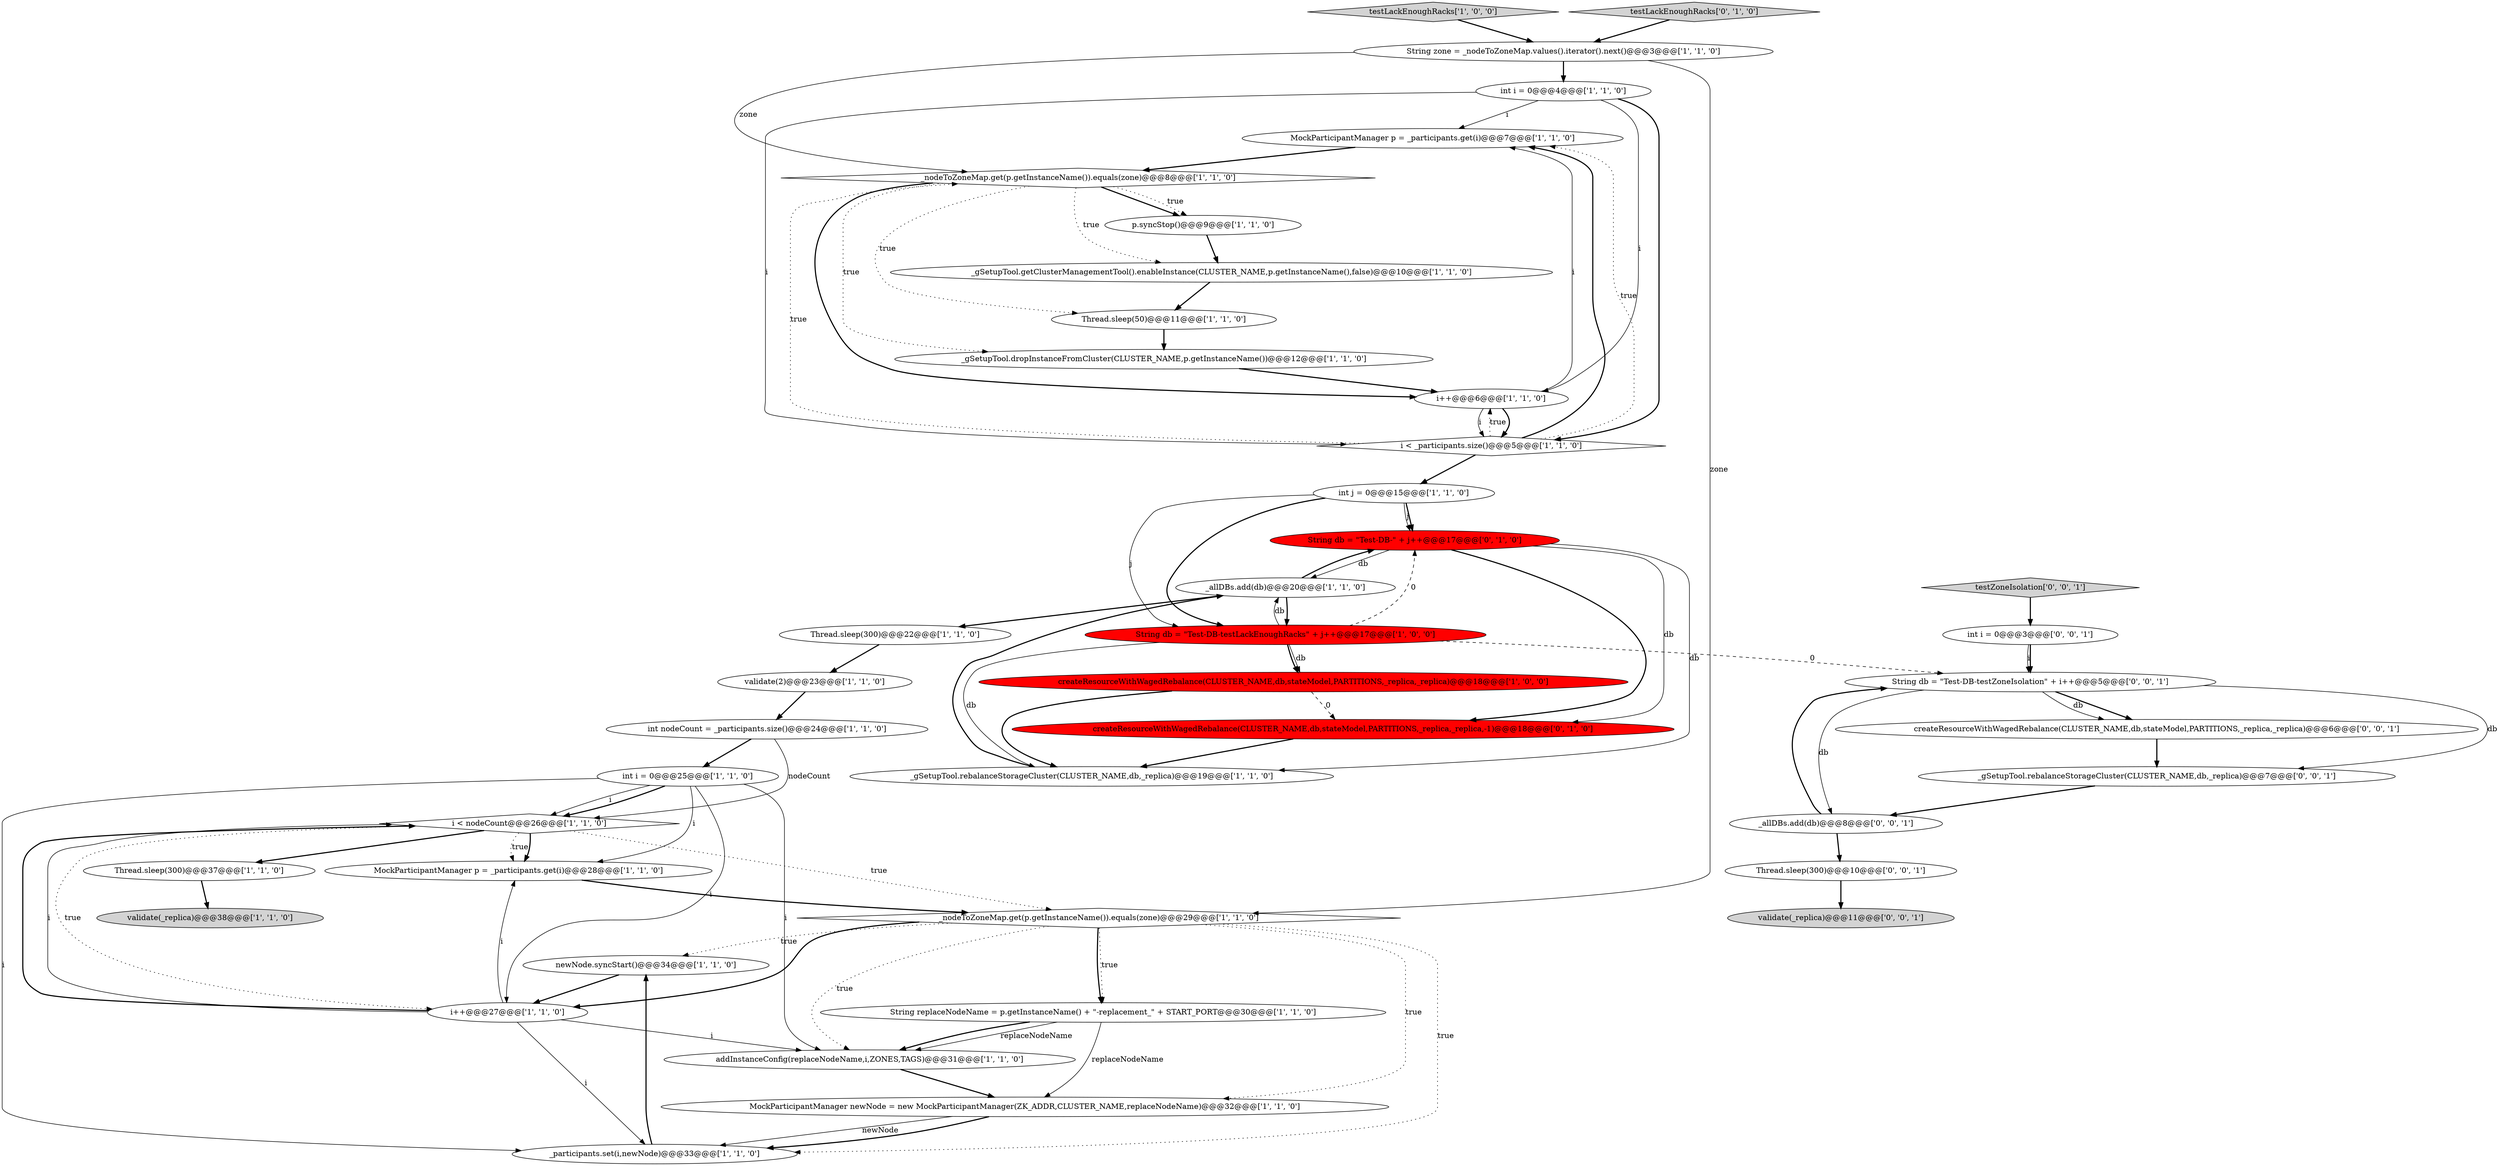 digraph {
30 [style = filled, label = "testLackEnoughRacks['1', '0', '0']", fillcolor = lightgray, shape = diamond image = "AAA0AAABBB1BBB"];
35 [style = filled, label = "createResourceWithWagedRebalance(CLUSTER_NAME,db,stateModel,PARTITIONS,_replica,_replica)@@@6@@@['0', '0', '1']", fillcolor = white, shape = ellipse image = "AAA0AAABBB3BBB"];
2 [style = filled, label = "newNode.syncStart()@@@34@@@['1', '1', '0']", fillcolor = white, shape = ellipse image = "AAA0AAABBB1BBB"];
37 [style = filled, label = "_gSetupTool.rebalanceStorageCluster(CLUSTER_NAME,db,_replica)@@@7@@@['0', '0', '1']", fillcolor = white, shape = ellipse image = "AAA0AAABBB3BBB"];
12 [style = filled, label = "int i = 0@@@4@@@['1', '1', '0']", fillcolor = white, shape = ellipse image = "AAA0AAABBB1BBB"];
39 [style = filled, label = "int i = 0@@@3@@@['0', '0', '1']", fillcolor = white, shape = ellipse image = "AAA0AAABBB3BBB"];
21 [style = filled, label = "_allDBs.add(db)@@@20@@@['1', '1', '0']", fillcolor = white, shape = ellipse image = "AAA0AAABBB1BBB"];
33 [style = filled, label = "String db = \"Test-DB-\" + j++@@@17@@@['0', '1', '0']", fillcolor = red, shape = ellipse image = "AAA1AAABBB2BBB"];
40 [style = filled, label = "_allDBs.add(db)@@@8@@@['0', '0', '1']", fillcolor = white, shape = ellipse image = "AAA0AAABBB3BBB"];
6 [style = filled, label = "validate(2)@@@23@@@['1', '1', '0']", fillcolor = white, shape = ellipse image = "AAA0AAABBB1BBB"];
23 [style = filled, label = "i < nodeCount@@@26@@@['1', '1', '0']", fillcolor = white, shape = diamond image = "AAA0AAABBB1BBB"];
28 [style = filled, label = "int nodeCount = _participants.size()@@@24@@@['1', '1', '0']", fillcolor = white, shape = ellipse image = "AAA0AAABBB1BBB"];
5 [style = filled, label = "MockParticipantManager p = _participants.get(i)@@@28@@@['1', '1', '0']", fillcolor = white, shape = ellipse image = "AAA0AAABBB1BBB"];
17 [style = filled, label = "String db = \"Test-DB-testLackEnoughRacks\" + j++@@@17@@@['1', '0', '0']", fillcolor = red, shape = ellipse image = "AAA1AAABBB1BBB"];
14 [style = filled, label = "MockParticipantManager p = _participants.get(i)@@@7@@@['1', '1', '0']", fillcolor = white, shape = ellipse image = "AAA0AAABBB1BBB"];
27 [style = filled, label = "String replaceNodeName = p.getInstanceName() + \"-replacement_\" + START_PORT@@@30@@@['1', '1', '0']", fillcolor = white, shape = ellipse image = "AAA0AAABBB1BBB"];
15 [style = filled, label = "_gSetupTool.getClusterManagementTool().enableInstance(CLUSTER_NAME,p.getInstanceName(),false)@@@10@@@['1', '1', '0']", fillcolor = white, shape = ellipse image = "AAA0AAABBB1BBB"];
20 [style = filled, label = "Thread.sleep(50)@@@11@@@['1', '1', '0']", fillcolor = white, shape = ellipse image = "AAA0AAABBB1BBB"];
13 [style = filled, label = "Thread.sleep(300)@@@37@@@['1', '1', '0']", fillcolor = white, shape = ellipse image = "AAA0AAABBB1BBB"];
16 [style = filled, label = "_gSetupTool.rebalanceStorageCluster(CLUSTER_NAME,db,_replica)@@@19@@@['1', '1', '0']", fillcolor = white, shape = ellipse image = "AAA0AAABBB1BBB"];
26 [style = filled, label = "_gSetupTool.dropInstanceFromCluster(CLUSTER_NAME,p.getInstanceName())@@@12@@@['1', '1', '0']", fillcolor = white, shape = ellipse image = "AAA0AAABBB1BBB"];
7 [style = filled, label = "_nodeToZoneMap.get(p.getInstanceName()).equals(zone)@@@8@@@['1', '1', '0']", fillcolor = white, shape = diamond image = "AAA0AAABBB1BBB"];
25 [style = filled, label = "i < _participants.size()@@@5@@@['1', '1', '0']", fillcolor = white, shape = diamond image = "AAA0AAABBB1BBB"];
32 [style = filled, label = "testLackEnoughRacks['0', '1', '0']", fillcolor = lightgray, shape = diamond image = "AAA0AAABBB2BBB"];
1 [style = filled, label = "i++@@@27@@@['1', '1', '0']", fillcolor = white, shape = ellipse image = "AAA0AAABBB1BBB"];
10 [style = filled, label = "addInstanceConfig(replaceNodeName,i,ZONES,TAGS)@@@31@@@['1', '1', '0']", fillcolor = white, shape = ellipse image = "AAA0AAABBB1BBB"];
4 [style = filled, label = "_participants.set(i,newNode)@@@33@@@['1', '1', '0']", fillcolor = white, shape = ellipse image = "AAA0AAABBB1BBB"];
24 [style = filled, label = "MockParticipantManager newNode = new MockParticipantManager(ZK_ADDR,CLUSTER_NAME,replaceNodeName)@@@32@@@['1', '1', '0']", fillcolor = white, shape = ellipse image = "AAA0AAABBB1BBB"];
41 [style = filled, label = "Thread.sleep(300)@@@10@@@['0', '0', '1']", fillcolor = white, shape = ellipse image = "AAA0AAABBB3BBB"];
29 [style = filled, label = "validate(_replica)@@@38@@@['1', '1', '0']", fillcolor = lightgray, shape = ellipse image = "AAA0AAABBB1BBB"];
3 [style = filled, label = "i++@@@6@@@['1', '1', '0']", fillcolor = white, shape = ellipse image = "AAA0AAABBB1BBB"];
34 [style = filled, label = "String db = \"Test-DB-testZoneIsolation\" + i++@@@5@@@['0', '0', '1']", fillcolor = white, shape = ellipse image = "AAA0AAABBB3BBB"];
36 [style = filled, label = "testZoneIsolation['0', '0', '1']", fillcolor = lightgray, shape = diamond image = "AAA0AAABBB3BBB"];
22 [style = filled, label = "String zone = _nodeToZoneMap.values().iterator().next()@@@3@@@['1', '1', '0']", fillcolor = white, shape = ellipse image = "AAA0AAABBB1BBB"];
19 [style = filled, label = "createResourceWithWagedRebalance(CLUSTER_NAME,db,stateModel,PARTITIONS,_replica,_replica)@@@18@@@['1', '0', '0']", fillcolor = red, shape = ellipse image = "AAA1AAABBB1BBB"];
11 [style = filled, label = "_nodeToZoneMap.get(p.getInstanceName()).equals(zone)@@@29@@@['1', '1', '0']", fillcolor = white, shape = diamond image = "AAA0AAABBB1BBB"];
8 [style = filled, label = "int i = 0@@@25@@@['1', '1', '0']", fillcolor = white, shape = ellipse image = "AAA0AAABBB1BBB"];
9 [style = filled, label = "p.syncStop()@@@9@@@['1', '1', '0']", fillcolor = white, shape = ellipse image = "AAA0AAABBB1BBB"];
18 [style = filled, label = "Thread.sleep(300)@@@22@@@['1', '1', '0']", fillcolor = white, shape = ellipse image = "AAA0AAABBB1BBB"];
31 [style = filled, label = "createResourceWithWagedRebalance(CLUSTER_NAME,db,stateModel,PARTITIONS,_replica,_replica,-1)@@@18@@@['0', '1', '0']", fillcolor = red, shape = ellipse image = "AAA1AAABBB2BBB"];
0 [style = filled, label = "int j = 0@@@15@@@['1', '1', '0']", fillcolor = white, shape = ellipse image = "AAA0AAABBB1BBB"];
38 [style = filled, label = "validate(_replica)@@@11@@@['0', '0', '1']", fillcolor = lightgray, shape = ellipse image = "AAA0AAABBB3BBB"];
22->7 [style = solid, label="zone"];
22->11 [style = solid, label="zone"];
32->22 [style = bold, label=""];
24->4 [style = solid, label="newNode"];
27->10 [style = solid, label="replaceNodeName"];
20->26 [style = bold, label=""];
10->24 [style = bold, label=""];
34->37 [style = solid, label="db"];
39->34 [style = solid, label="i"];
1->5 [style = solid, label="i"];
23->5 [style = dotted, label="true"];
12->25 [style = solid, label="i"];
25->14 [style = bold, label=""];
21->18 [style = bold, label=""];
1->23 [style = bold, label=""];
14->7 [style = bold, label=""];
7->9 [style = bold, label=""];
37->40 [style = bold, label=""];
11->2 [style = dotted, label="true"];
35->37 [style = bold, label=""];
23->13 [style = bold, label=""];
15->20 [style = bold, label=""];
0->17 [style = solid, label="j"];
8->23 [style = solid, label="i"];
3->14 [style = solid, label="i"];
8->4 [style = solid, label="i"];
8->23 [style = bold, label=""];
0->17 [style = bold, label=""];
11->10 [style = dotted, label="true"];
39->34 [style = bold, label=""];
17->16 [style = solid, label="db"];
4->2 [style = bold, label=""];
40->34 [style = bold, label=""];
33->16 [style = solid, label="db"];
33->21 [style = solid, label="db"];
23->1 [style = dotted, label="true"];
12->14 [style = solid, label="i"];
1->10 [style = solid, label="i"];
41->38 [style = bold, label=""];
5->11 [style = bold, label=""];
34->35 [style = bold, label=""];
11->24 [style = dotted, label="true"];
25->0 [style = bold, label=""];
23->5 [style = bold, label=""];
0->33 [style = solid, label="j"];
2->1 [style = bold, label=""];
26->3 [style = bold, label=""];
7->26 [style = dotted, label="true"];
17->33 [style = dashed, label="0"];
11->4 [style = dotted, label="true"];
1->4 [style = solid, label="i"];
7->15 [style = dotted, label="true"];
36->39 [style = bold, label=""];
25->7 [style = dotted, label="true"];
19->16 [style = bold, label=""];
1->23 [style = solid, label="i"];
11->27 [style = dotted, label="true"];
18->6 [style = bold, label=""];
28->8 [style = bold, label=""];
27->10 [style = bold, label=""];
8->10 [style = solid, label="i"];
34->40 [style = solid, label="db"];
19->31 [style = dashed, label="0"];
3->25 [style = solid, label="i"];
30->22 [style = bold, label=""];
17->34 [style = dashed, label="0"];
28->23 [style = solid, label="nodeCount"];
11->1 [style = bold, label=""];
31->16 [style = bold, label=""];
3->25 [style = bold, label=""];
33->31 [style = solid, label="db"];
34->35 [style = solid, label="db"];
21->33 [style = bold, label=""];
25->14 [style = dotted, label="true"];
7->9 [style = dotted, label="true"];
17->19 [style = bold, label=""];
7->3 [style = bold, label=""];
7->20 [style = dotted, label="true"];
13->29 [style = bold, label=""];
24->4 [style = bold, label=""];
0->33 [style = bold, label=""];
9->15 [style = bold, label=""];
16->21 [style = bold, label=""];
12->25 [style = bold, label=""];
22->12 [style = bold, label=""];
8->1 [style = solid, label="i"];
8->5 [style = solid, label="i"];
40->41 [style = bold, label=""];
33->31 [style = bold, label=""];
25->3 [style = dotted, label="true"];
12->3 [style = solid, label="i"];
21->17 [style = bold, label=""];
17->19 [style = solid, label="db"];
17->21 [style = solid, label="db"];
27->24 [style = solid, label="replaceNodeName"];
6->28 [style = bold, label=""];
11->27 [style = bold, label=""];
23->11 [style = dotted, label="true"];
}
